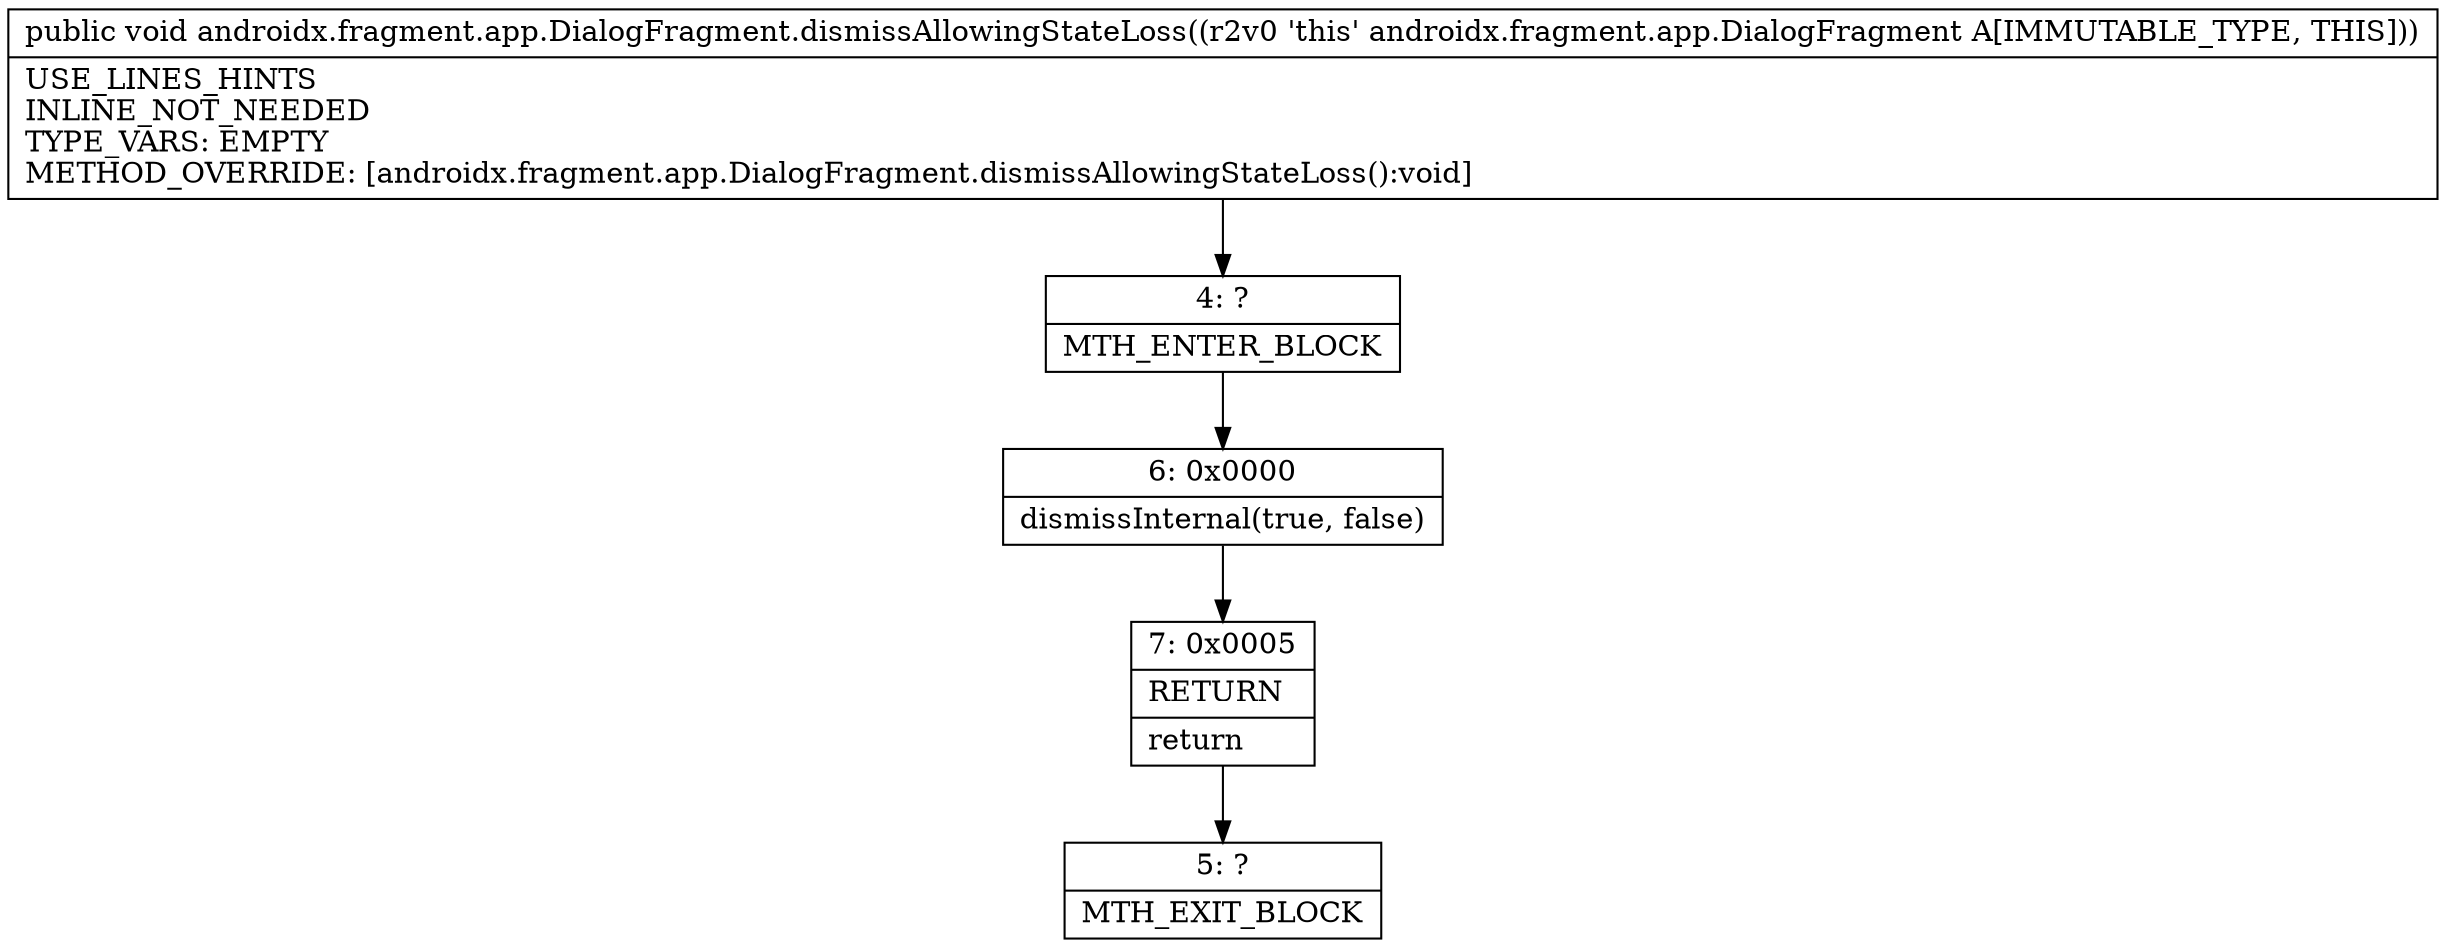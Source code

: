 digraph "CFG forandroidx.fragment.app.DialogFragment.dismissAllowingStateLoss()V" {
Node_4 [shape=record,label="{4\:\ ?|MTH_ENTER_BLOCK\l}"];
Node_6 [shape=record,label="{6\:\ 0x0000|dismissInternal(true, false)\l}"];
Node_7 [shape=record,label="{7\:\ 0x0005|RETURN\l|return\l}"];
Node_5 [shape=record,label="{5\:\ ?|MTH_EXIT_BLOCK\l}"];
MethodNode[shape=record,label="{public void androidx.fragment.app.DialogFragment.dismissAllowingStateLoss((r2v0 'this' androidx.fragment.app.DialogFragment A[IMMUTABLE_TYPE, THIS]))  | USE_LINES_HINTS\lINLINE_NOT_NEEDED\lTYPE_VARS: EMPTY\lMETHOD_OVERRIDE: [androidx.fragment.app.DialogFragment.dismissAllowingStateLoss():void]\l}"];
MethodNode -> Node_4;Node_4 -> Node_6;
Node_6 -> Node_7;
Node_7 -> Node_5;
}

